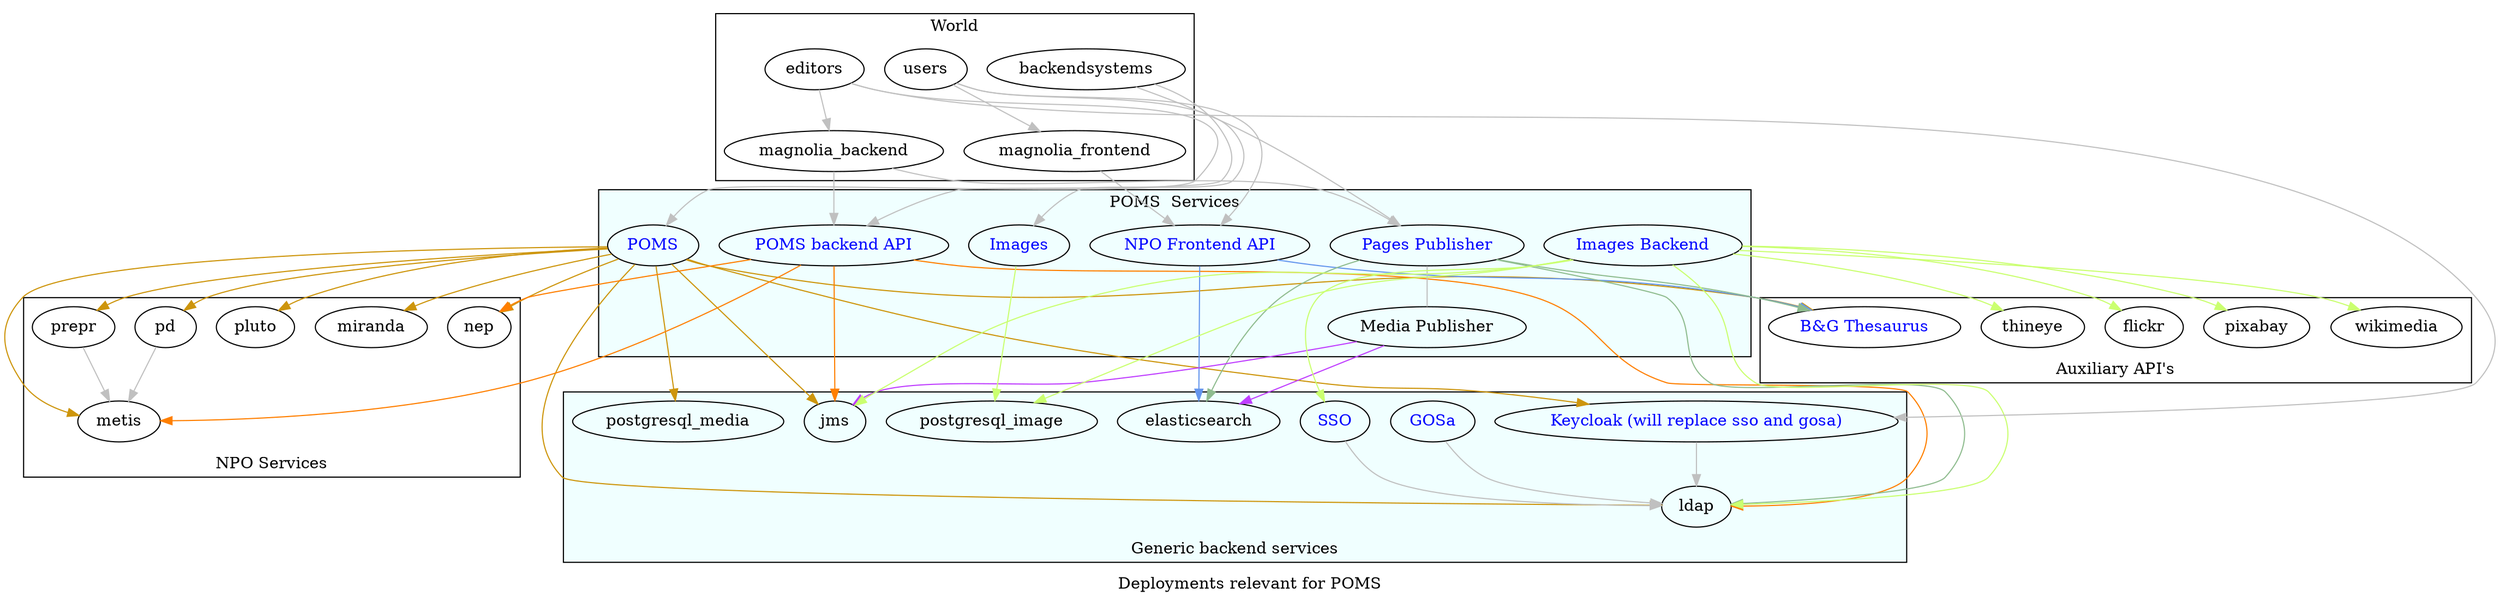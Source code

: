 digraph poms_universe {

label="Deployments relevant for POMS"
edge [
      color=gray
      ]

poms [ label="POMS" href="https://poms.omroep.nl/" fontcolor=blue ]
poms_backend [ label="POMS backend API" href="https://api.poms.omroep.nl/" fontcolor=blue ]
api [ label = "NPO Frontend API" href="https://rs.poms.omroep.nl/" fontcolor=blue ]
pages_publish [ label = "Pages Publisher"     href="https://publish.pages.omroep.nl/" fontcolor=blue ]
media_publish [ label = "Media Publisher" ]
images_frontend [ label = "Images" href="https://images.poms.omroep.nl" fontcolor=blue]
images_backend [ label = "Images Backend" href="https://poms.omroep.nl/images/" fontcolor=blue ]
gtaa [ label ="B&G Thesaurus"  href="http://gtaa.beeldengeluid.nl/" fontcolor=blue]
thineye

subgraph cluster_0  {
  label="Generic backend services"
  labelloc=b
  bgcolor=azure
  postgresql_media
  postgresql_image
  elasticsearch
  sso [ label="SSO" href="https://sso.omroep.nl" fontcolor=blue]
  jms
  ldap
  keycloak [ label = "Keycloak (will replace sso and gosa)" href="https://ident-test.poms.omroep.nl/auth/" fontcolor=blue]
  gosa [ label="GOSa" href="https://admin.sso.omroep.nl/" fontcolor=blue]
}

subgraph cluster_1  {
  label="VPRO"
  magnolia_frontend
  magnolia_backend
}

subgraph cluster_1  {
  label="World"
  users
  backendsystems
  editors
}
subgraph cluster_3  {
  label="POMS  Services"
  bgcolor=azure
  poms
  poms_backend
  pages_publish
  media_publish
  api
  images_frontend
  images_backend
}

subgraph cluster_4  {
  label="NPO Services"
  labelloc=b
  metis
  pd
  prepr
  miranda
  pluto
  nep
}

subgraph cluster_5 {
  label="Auxiliary API's"
  labelloc=b
  gtaa
  thineye
  wikimedia
  pixabay
  flickr
}

editors -> {
  magnolia_backend
  poms
  keycloak
}

users -> {
  magnolia_frontend
  api
  images_frontend
}

backendsystems -> {
  poms_backend
  pages_publish
}

poms -> {
  postgresql_media
  jms
  keycloak
  ldap
  miranda
  prepr
  pd
  metis
  pluto
  nep
  gtaa
}[color=darkgoldenrod3]

poms_backend -> {
  jms
  ldap
  metis
  ldap
  nep
}[color=darkorange1]

api -> {
  elasticsearch
  gtaa
}[color=cornflowerblue]

pages_publish-> {
  elasticsearch
  ldap
  gtaa
}[color=darkseagreen]

media_publish -> {
  elasticsearch
  jms
}[color=darkorchid1]
pages_publish -> media_publish[dir=none]

images_frontend -> {
  postgresql_image
}[color=darkolivegreen1]
images_backend -> {
  postgresql_image
  jms
  sso
  ldap
  thineye
  wikimedia
  pixabay
  flickr
}[color=darkolivegreen1]

magnolia_backend -> {
  poms_backend
  pages_publish
}

magnolia_frontend -> {
  api
}

sso -> ldap

prepr -> metis
pd -> metis

gosa -> ldap

keycloak -> ldap


}
